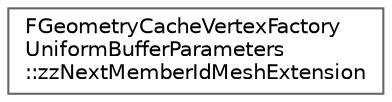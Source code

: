digraph "Graphical Class Hierarchy"
{
 // INTERACTIVE_SVG=YES
 // LATEX_PDF_SIZE
  bgcolor="transparent";
  edge [fontname=Helvetica,fontsize=10,labelfontname=Helvetica,labelfontsize=10];
  node [fontname=Helvetica,fontsize=10,shape=box,height=0.2,width=0.4];
  rankdir="LR";
  Node0 [id="Node000000",label="FGeometryCacheVertexFactory\lUniformBufferParameters\l::zzNextMemberIdMeshExtension",height=0.2,width=0.4,color="grey40", fillcolor="white", style="filled",URL="$d1/d47/structFGeometryCacheVertexFactoryUniformBufferParameters_1_1zzNextMemberIdMeshExtension.html",tooltip=" "];
}

